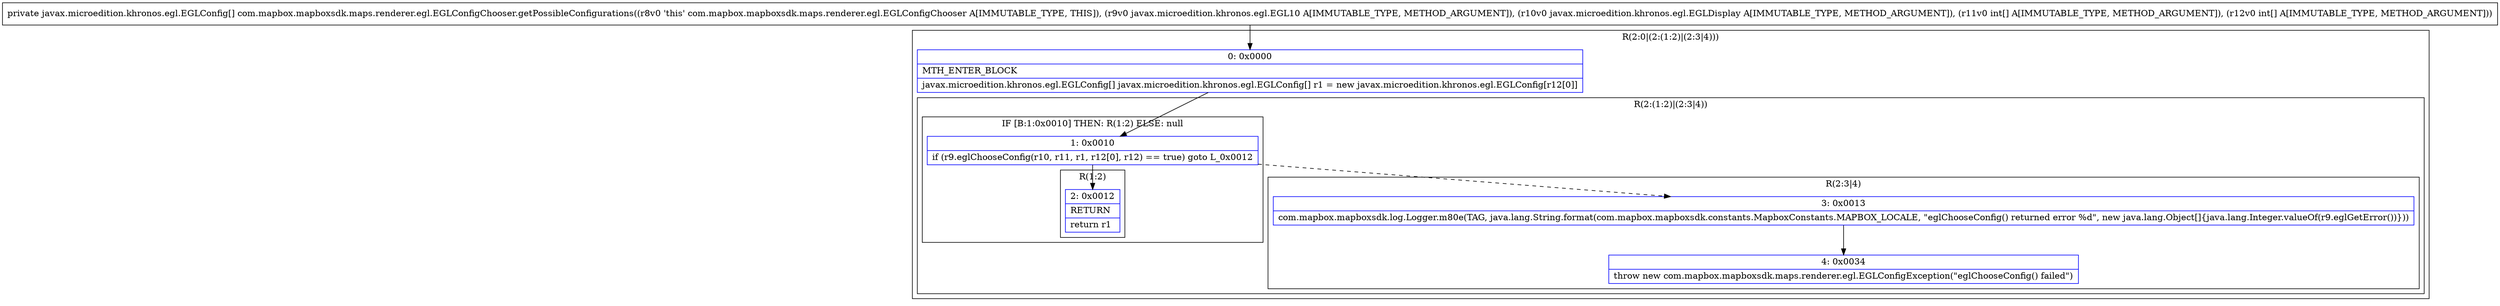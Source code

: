 digraph "CFG forcom.mapbox.mapboxsdk.maps.renderer.egl.EGLConfigChooser.getPossibleConfigurations(Ljavax\/microedition\/khronos\/egl\/EGL10;Ljavax\/microedition\/khronos\/egl\/EGLDisplay;[I[I)[Ljavax\/microedition\/khronos\/egl\/EGLConfig;" {
subgraph cluster_Region_1549349689 {
label = "R(2:0|(2:(1:2)|(2:3|4)))";
node [shape=record,color=blue];
Node_0 [shape=record,label="{0\:\ 0x0000|MTH_ENTER_BLOCK\l|javax.microedition.khronos.egl.EGLConfig[] javax.microedition.khronos.egl.EGLConfig[] r1 = new javax.microedition.khronos.egl.EGLConfig[r12[0]]\l}"];
subgraph cluster_Region_126263701 {
label = "R(2:(1:2)|(2:3|4))";
node [shape=record,color=blue];
subgraph cluster_IfRegion_1029205220 {
label = "IF [B:1:0x0010] THEN: R(1:2) ELSE: null";
node [shape=record,color=blue];
Node_1 [shape=record,label="{1\:\ 0x0010|if (r9.eglChooseConfig(r10, r11, r1, r12[0], r12) == true) goto L_0x0012\l}"];
subgraph cluster_Region_2067643498 {
label = "R(1:2)";
node [shape=record,color=blue];
Node_2 [shape=record,label="{2\:\ 0x0012|RETURN\l|return r1\l}"];
}
}
subgraph cluster_Region_2064970611 {
label = "R(2:3|4)";
node [shape=record,color=blue];
Node_3 [shape=record,label="{3\:\ 0x0013|com.mapbox.mapboxsdk.log.Logger.m80e(TAG, java.lang.String.format(com.mapbox.mapboxsdk.constants.MapboxConstants.MAPBOX_LOCALE, \"eglChooseConfig() returned error %d\", new java.lang.Object[]\{java.lang.Integer.valueOf(r9.eglGetError())\}))\l}"];
Node_4 [shape=record,label="{4\:\ 0x0034|throw new com.mapbox.mapboxsdk.maps.renderer.egl.EGLConfigException(\"eglChooseConfig() failed\")\l}"];
}
}
}
MethodNode[shape=record,label="{private javax.microedition.khronos.egl.EGLConfig[] com.mapbox.mapboxsdk.maps.renderer.egl.EGLConfigChooser.getPossibleConfigurations((r8v0 'this' com.mapbox.mapboxsdk.maps.renderer.egl.EGLConfigChooser A[IMMUTABLE_TYPE, THIS]), (r9v0 javax.microedition.khronos.egl.EGL10 A[IMMUTABLE_TYPE, METHOD_ARGUMENT]), (r10v0 javax.microedition.khronos.egl.EGLDisplay A[IMMUTABLE_TYPE, METHOD_ARGUMENT]), (r11v0 int[] A[IMMUTABLE_TYPE, METHOD_ARGUMENT]), (r12v0 int[] A[IMMUTABLE_TYPE, METHOD_ARGUMENT])) }"];
MethodNode -> Node_0;
Node_0 -> Node_1;
Node_1 -> Node_2;
Node_1 -> Node_3[style=dashed];
Node_3 -> Node_4;
}

